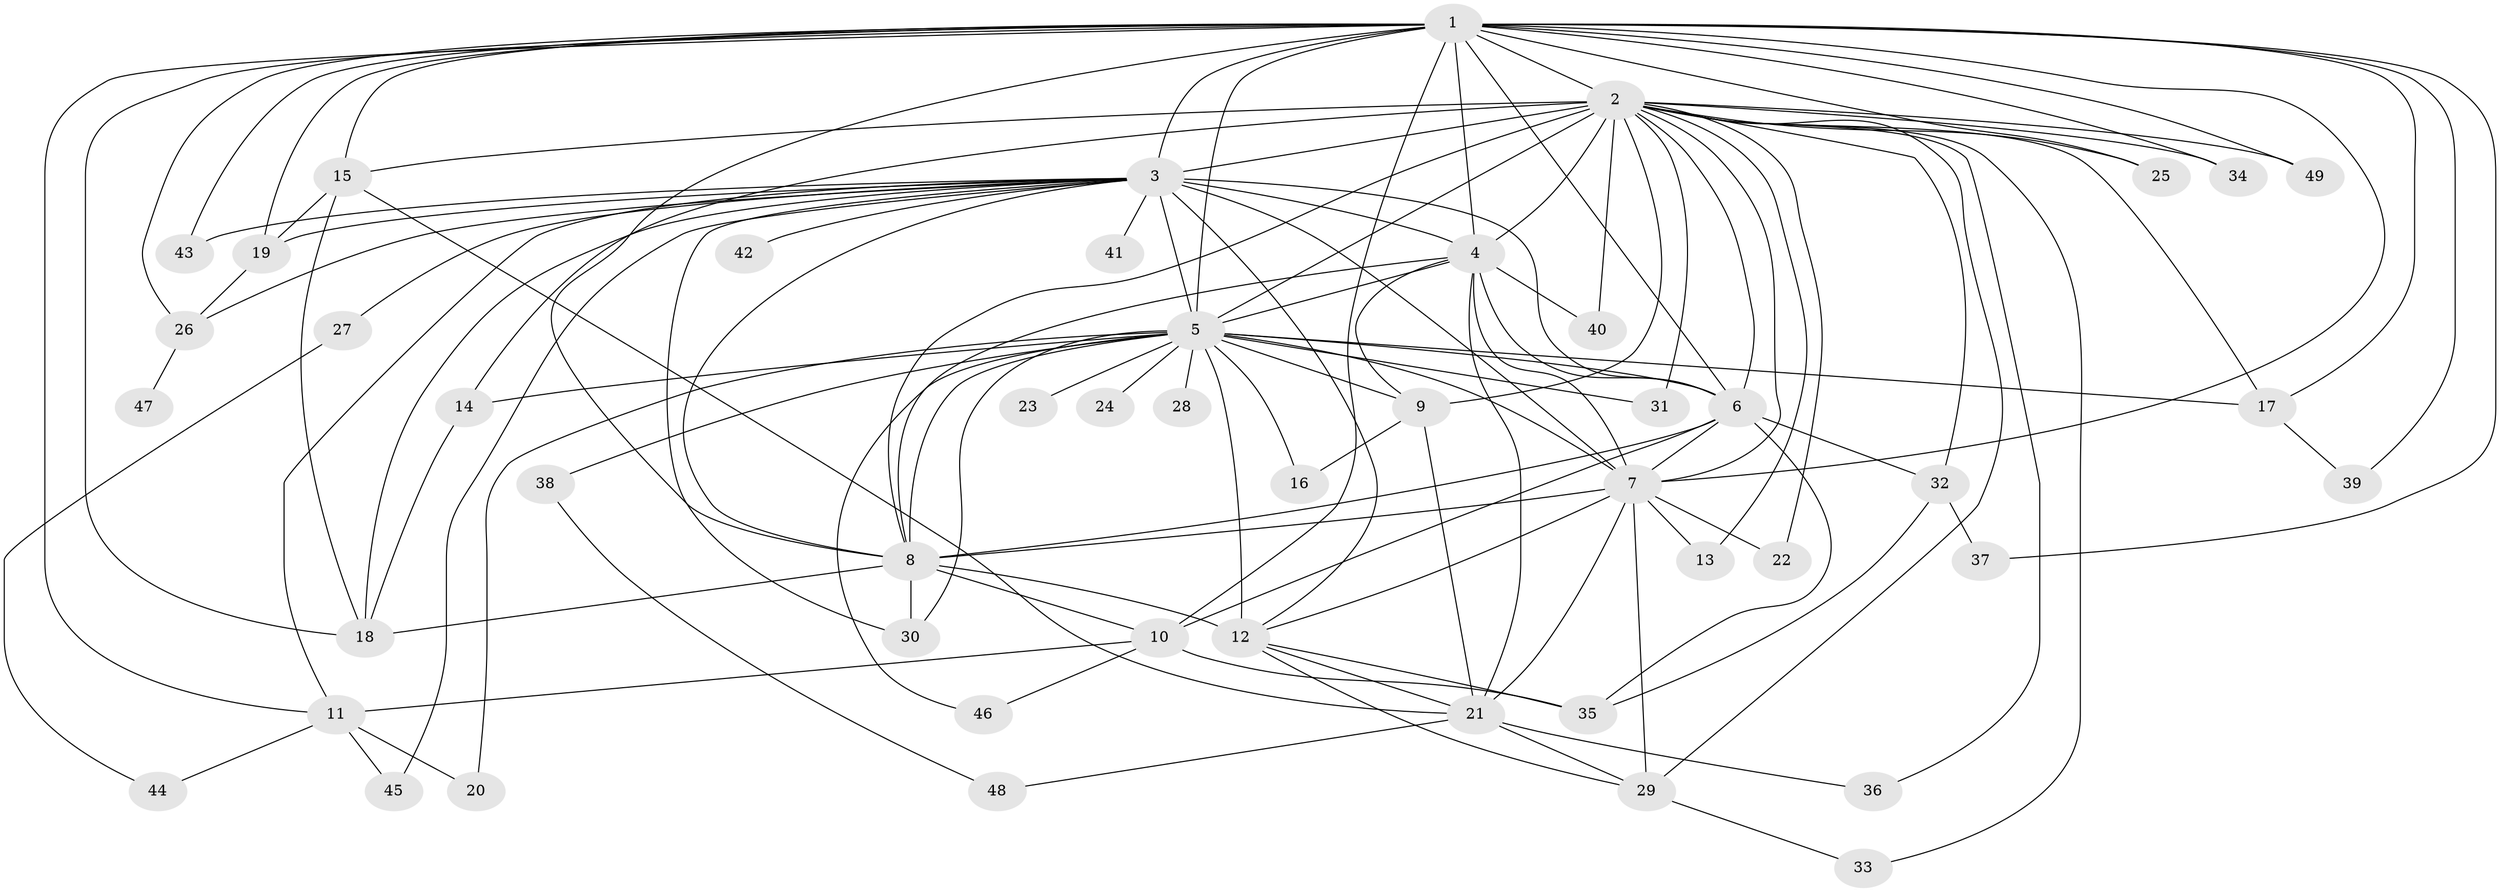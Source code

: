 // original degree distribution, {23: 0.01020408163265306, 16: 0.030612244897959183, 29: 0.01020408163265306, 27: 0.01020408163265306, 30: 0.01020408163265306, 15: 0.01020408163265306, 18: 0.01020408163265306, 21: 0.01020408163265306, 4: 0.08163265306122448, 3: 0.20408163265306123, 6: 0.01020408163265306, 2: 0.5612244897959183, 5: 0.030612244897959183, 8: 0.01020408163265306}
// Generated by graph-tools (version 1.1) at 2025/34/03/09/25 02:34:35]
// undirected, 49 vertices, 121 edges
graph export_dot {
graph [start="1"]
  node [color=gray90,style=filled];
  1;
  2;
  3;
  4;
  5;
  6;
  7;
  8;
  9;
  10;
  11;
  12;
  13;
  14;
  15;
  16;
  17;
  18;
  19;
  20;
  21;
  22;
  23;
  24;
  25;
  26;
  27;
  28;
  29;
  30;
  31;
  32;
  33;
  34;
  35;
  36;
  37;
  38;
  39;
  40;
  41;
  42;
  43;
  44;
  45;
  46;
  47;
  48;
  49;
  1 -- 2 [weight=4.0];
  1 -- 3 [weight=3.0];
  1 -- 4 [weight=3.0];
  1 -- 5 [weight=3.0];
  1 -- 6 [weight=2.0];
  1 -- 7 [weight=2.0];
  1 -- 8 [weight=3.0];
  1 -- 10 [weight=1.0];
  1 -- 11 [weight=1.0];
  1 -- 15 [weight=1.0];
  1 -- 17 [weight=1.0];
  1 -- 18 [weight=2.0];
  1 -- 19 [weight=1.0];
  1 -- 25 [weight=1.0];
  1 -- 26 [weight=1.0];
  1 -- 34 [weight=2.0];
  1 -- 37 [weight=1.0];
  1 -- 39 [weight=1.0];
  1 -- 43 [weight=1.0];
  1 -- 49 [weight=1.0];
  2 -- 3 [weight=2.0];
  2 -- 4 [weight=2.0];
  2 -- 5 [weight=2.0];
  2 -- 6 [weight=3.0];
  2 -- 7 [weight=2.0];
  2 -- 8 [weight=2.0];
  2 -- 9 [weight=1.0];
  2 -- 13 [weight=2.0];
  2 -- 14 [weight=7.0];
  2 -- 15 [weight=1.0];
  2 -- 17 [weight=1.0];
  2 -- 22 [weight=1.0];
  2 -- 25 [weight=1.0];
  2 -- 29 [weight=2.0];
  2 -- 31 [weight=1.0];
  2 -- 32 [weight=2.0];
  2 -- 33 [weight=1.0];
  2 -- 34 [weight=1.0];
  2 -- 36 [weight=1.0];
  2 -- 40 [weight=1.0];
  2 -- 49 [weight=1.0];
  3 -- 4 [weight=1.0];
  3 -- 5 [weight=2.0];
  3 -- 6 [weight=1.0];
  3 -- 7 [weight=3.0];
  3 -- 8 [weight=1.0];
  3 -- 11 [weight=1.0];
  3 -- 12 [weight=1.0];
  3 -- 18 [weight=1.0];
  3 -- 19 [weight=1.0];
  3 -- 26 [weight=1.0];
  3 -- 27 [weight=1.0];
  3 -- 30 [weight=1.0];
  3 -- 41 [weight=1.0];
  3 -- 42 [weight=1.0];
  3 -- 43 [weight=1.0];
  3 -- 45 [weight=1.0];
  4 -- 5 [weight=2.0];
  4 -- 6 [weight=1.0];
  4 -- 7 [weight=5.0];
  4 -- 8 [weight=1.0];
  4 -- 9 [weight=1.0];
  4 -- 21 [weight=1.0];
  4 -- 40 [weight=1.0];
  5 -- 6 [weight=1.0];
  5 -- 7 [weight=1.0];
  5 -- 8 [weight=1.0];
  5 -- 9 [weight=1.0];
  5 -- 12 [weight=3.0];
  5 -- 14 [weight=1.0];
  5 -- 16 [weight=1.0];
  5 -- 17 [weight=1.0];
  5 -- 20 [weight=1.0];
  5 -- 23 [weight=1.0];
  5 -- 24 [weight=1.0];
  5 -- 28 [weight=1.0];
  5 -- 30 [weight=1.0];
  5 -- 31 [weight=1.0];
  5 -- 38 [weight=1.0];
  5 -- 46 [weight=1.0];
  6 -- 7 [weight=1.0];
  6 -- 8 [weight=1.0];
  6 -- 10 [weight=2.0];
  6 -- 32 [weight=1.0];
  6 -- 35 [weight=2.0];
  7 -- 8 [weight=1.0];
  7 -- 12 [weight=2.0];
  7 -- 13 [weight=1.0];
  7 -- 21 [weight=1.0];
  7 -- 22 [weight=2.0];
  7 -- 29 [weight=5.0];
  8 -- 10 [weight=1.0];
  8 -- 12 [weight=7.0];
  8 -- 18 [weight=1.0];
  8 -- 30 [weight=1.0];
  9 -- 16 [weight=1.0];
  9 -- 21 [weight=1.0];
  10 -- 11 [weight=1.0];
  10 -- 35 [weight=1.0];
  10 -- 46 [weight=1.0];
  11 -- 20 [weight=1.0];
  11 -- 44 [weight=1.0];
  11 -- 45 [weight=1.0];
  12 -- 21 [weight=1.0];
  12 -- 29 [weight=2.0];
  12 -- 35 [weight=1.0];
  14 -- 18 [weight=2.0];
  15 -- 18 [weight=1.0];
  15 -- 19 [weight=1.0];
  15 -- 21 [weight=1.0];
  17 -- 39 [weight=1.0];
  19 -- 26 [weight=1.0];
  21 -- 29 [weight=1.0];
  21 -- 36 [weight=1.0];
  21 -- 48 [weight=1.0];
  26 -- 47 [weight=1.0];
  27 -- 44 [weight=1.0];
  29 -- 33 [weight=1.0];
  32 -- 35 [weight=1.0];
  32 -- 37 [weight=1.0];
  38 -- 48 [weight=1.0];
}
